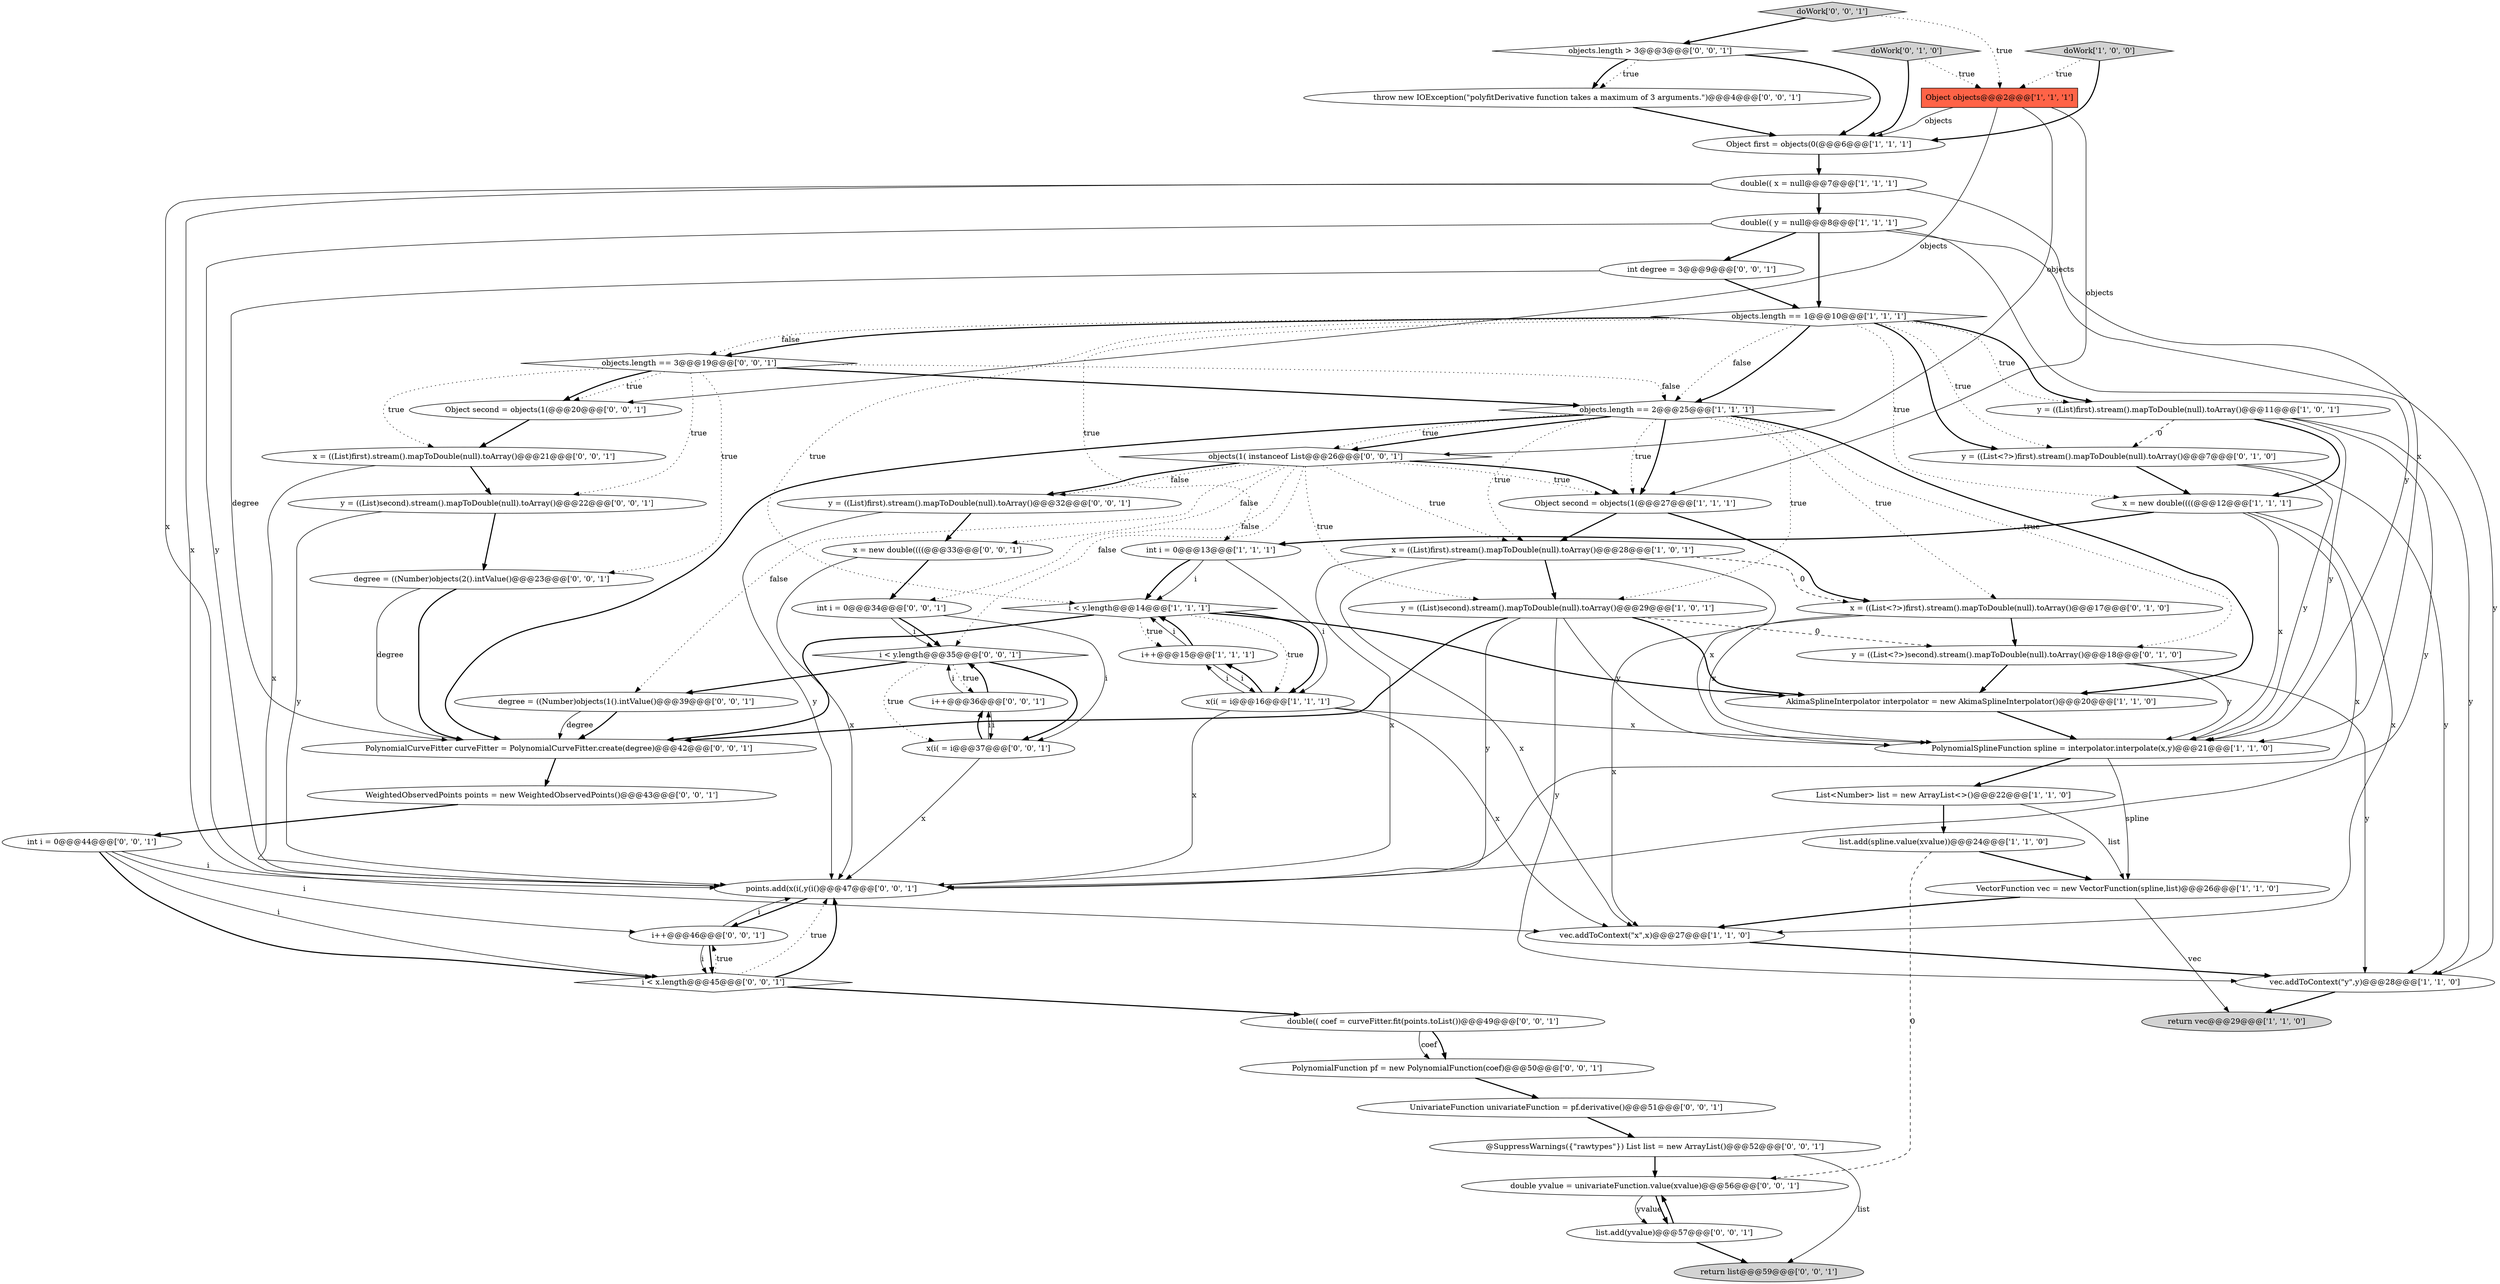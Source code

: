digraph {
50 [style = filled, label = "int degree = 3@@@9@@@['0', '0', '1']", fillcolor = white, shape = ellipse image = "AAA0AAABBB3BBB"];
34 [style = filled, label = "points.add(x(i(,y(i()@@@47@@@['0', '0', '1']", fillcolor = white, shape = ellipse image = "AAA0AAABBB3BBB"];
49 [style = filled, label = "double yvalue = univariateFunction.value(xvalue)@@@56@@@['0', '0', '1']", fillcolor = white, shape = ellipse image = "AAA0AAABBB3BBB"];
32 [style = filled, label = "int i = 0@@@44@@@['0', '0', '1']", fillcolor = white, shape = ellipse image = "AAA0AAABBB3BBB"];
24 [style = filled, label = "x = ((List<?>)first).stream().mapToDouble(null).toArray()@@@17@@@['0', '1', '0']", fillcolor = white, shape = ellipse image = "AAA1AAABBB2BBB"];
56 [style = filled, label = "list.add(yvalue)@@@57@@@['0', '0', '1']", fillcolor = white, shape = ellipse image = "AAA0AAABBB3BBB"];
55 [style = filled, label = "i++@@@36@@@['0', '0', '1']", fillcolor = white, shape = ellipse image = "AAA0AAABBB3BBB"];
38 [style = filled, label = "degree = ((Number)objects(2().intValue()@@@23@@@['0', '0', '1']", fillcolor = white, shape = ellipse image = "AAA0AAABBB3BBB"];
26 [style = filled, label = "y = ((List<?>)first).stream().mapToDouble(null).toArray()@@@7@@@['0', '1', '0']", fillcolor = white, shape = ellipse image = "AAA1AAABBB2BBB"];
8 [style = filled, label = "y = ((List)second).stream().mapToDouble(null).toArray()@@@29@@@['1', '0', '1']", fillcolor = white, shape = ellipse image = "AAA0AAABBB1BBB"];
16 [style = filled, label = "x = new double((((@@@12@@@['1', '1', '1']", fillcolor = white, shape = ellipse image = "AAA0AAABBB1BBB"];
33 [style = filled, label = "objects(1( instanceof List@@@26@@@['0', '0', '1']", fillcolor = white, shape = diamond image = "AAA0AAABBB3BBB"];
7 [style = filled, label = "Object objects@@@2@@@['1', '1', '1']", fillcolor = tomato, shape = box image = "AAA0AAABBB1BBB"];
1 [style = filled, label = "double(( x = null@@@7@@@['1', '1', '1']", fillcolor = white, shape = ellipse image = "AAA0AAABBB1BBB"];
25 [style = filled, label = "y = ((List<?>)second).stream().mapToDouble(null).toArray()@@@18@@@['0', '1', '0']", fillcolor = white, shape = ellipse image = "AAA1AAABBB2BBB"];
42 [style = filled, label = "x = ((List)first).stream().mapToDouble(null).toArray()@@@21@@@['0', '0', '1']", fillcolor = white, shape = ellipse image = "AAA0AAABBB3BBB"];
2 [style = filled, label = "Object first = objects(0(@@@6@@@['1', '1', '1']", fillcolor = white, shape = ellipse image = "AAA0AAABBB1BBB"];
48 [style = filled, label = "y = ((List)first).stream().mapToDouble(null).toArray()@@@32@@@['0', '0', '1']", fillcolor = white, shape = ellipse image = "AAA0AAABBB3BBB"];
54 [style = filled, label = "doWork['0', '0', '1']", fillcolor = lightgray, shape = diamond image = "AAA0AAABBB3BBB"];
11 [style = filled, label = "i < y.length@@@14@@@['1', '1', '1']", fillcolor = white, shape = diamond image = "AAA0AAABBB1BBB"];
31 [style = filled, label = "PolynomialFunction pf = new PolynomialFunction(coef)@@@50@@@['0', '0', '1']", fillcolor = white, shape = ellipse image = "AAA0AAABBB3BBB"];
40 [style = filled, label = "@SuppressWarnings({\"rawtypes\"}) List list = new ArrayList()@@@52@@@['0', '0', '1']", fillcolor = white, shape = ellipse image = "AAA0AAABBB3BBB"];
28 [style = filled, label = "i < y.length@@@35@@@['0', '0', '1']", fillcolor = white, shape = diamond image = "AAA0AAABBB3BBB"];
45 [style = filled, label = "int i = 0@@@34@@@['0', '0', '1']", fillcolor = white, shape = ellipse image = "AAA0AAABBB3BBB"];
6 [style = filled, label = "i++@@@15@@@['1', '1', '1']", fillcolor = white, shape = ellipse image = "AAA0AAABBB1BBB"];
21 [style = filled, label = "return vec@@@29@@@['1', '1', '0']", fillcolor = lightgray, shape = ellipse image = "AAA0AAABBB1BBB"];
44 [style = filled, label = "Object second = objects(1(@@@20@@@['0', '0', '1']", fillcolor = white, shape = ellipse image = "AAA0AAABBB3BBB"];
18 [style = filled, label = "PolynomialSplineFunction spline = interpolator.interpolate(x,y)@@@21@@@['1', '1', '0']", fillcolor = white, shape = ellipse image = "AAA0AAABBB1BBB"];
15 [style = filled, label = "y = ((List)first).stream().mapToDouble(null).toArray()@@@11@@@['1', '0', '1']", fillcolor = white, shape = ellipse image = "AAA0AAABBB1BBB"];
27 [style = filled, label = "doWork['0', '1', '0']", fillcolor = lightgray, shape = diamond image = "AAA0AAABBB2BBB"];
4 [style = filled, label = "int i = 0@@@13@@@['1', '1', '1']", fillcolor = white, shape = ellipse image = "AAA0AAABBB1BBB"];
14 [style = filled, label = "x = ((List)first).stream().mapToDouble(null).toArray()@@@28@@@['1', '0', '1']", fillcolor = white, shape = ellipse image = "AAA0AAABBB1BBB"];
37 [style = filled, label = "return list@@@59@@@['0', '0', '1']", fillcolor = lightgray, shape = ellipse image = "AAA0AAABBB3BBB"];
19 [style = filled, label = "objects.length == 2@@@25@@@['1', '1', '1']", fillcolor = white, shape = diamond image = "AAA0AAABBB1BBB"];
30 [style = filled, label = "x(i( = i@@@37@@@['0', '0', '1']", fillcolor = white, shape = ellipse image = "AAA0AAABBB3BBB"];
3 [style = filled, label = "vec.addToContext(\"y\",y)@@@28@@@['1', '1', '0']", fillcolor = white, shape = ellipse image = "AAA0AAABBB1BBB"];
47 [style = filled, label = "objects.length == 3@@@19@@@['0', '0', '1']", fillcolor = white, shape = diamond image = "AAA0AAABBB3BBB"];
0 [style = filled, label = "VectorFunction vec = new VectorFunction(spline,list)@@@26@@@['1', '1', '0']", fillcolor = white, shape = ellipse image = "AAA0AAABBB1BBB"];
17 [style = filled, label = "doWork['1', '0', '0']", fillcolor = lightgray, shape = diamond image = "AAA0AAABBB1BBB"];
9 [style = filled, label = "List<Number> list = new ArrayList<>()@@@22@@@['1', '1', '0']", fillcolor = white, shape = ellipse image = "AAA0AAABBB1BBB"];
39 [style = filled, label = "i++@@@46@@@['0', '0', '1']", fillcolor = white, shape = ellipse image = "AAA0AAABBB3BBB"];
5 [style = filled, label = "Object second = objects(1(@@@27@@@['1', '1', '1']", fillcolor = white, shape = ellipse image = "AAA0AAABBB1BBB"];
22 [style = filled, label = "objects.length == 1@@@10@@@['1', '1', '1']", fillcolor = white, shape = diamond image = "AAA0AAABBB1BBB"];
46 [style = filled, label = "objects.length > 3@@@3@@@['0', '0', '1']", fillcolor = white, shape = diamond image = "AAA0AAABBB3BBB"];
51 [style = filled, label = "degree = ((Number)objects(1().intValue()@@@39@@@['0', '0', '1']", fillcolor = white, shape = ellipse image = "AAA0AAABBB3BBB"];
57 [style = filled, label = "x = new double((((@@@33@@@['0', '0', '1']", fillcolor = white, shape = ellipse image = "AAA0AAABBB3BBB"];
13 [style = filled, label = "x(i( = i@@@16@@@['1', '1', '1']", fillcolor = white, shape = ellipse image = "AAA0AAABBB1BBB"];
12 [style = filled, label = "double(( y = null@@@8@@@['1', '1', '1']", fillcolor = white, shape = ellipse image = "AAA0AAABBB1BBB"];
10 [style = filled, label = "vec.addToContext(\"x\",x)@@@27@@@['1', '1', '0']", fillcolor = white, shape = ellipse image = "AAA0AAABBB1BBB"];
35 [style = filled, label = "double(( coef = curveFitter.fit(points.toList())@@@49@@@['0', '0', '1']", fillcolor = white, shape = ellipse image = "AAA0AAABBB3BBB"];
36 [style = filled, label = "i < x.length@@@45@@@['0', '0', '1']", fillcolor = white, shape = diamond image = "AAA0AAABBB3BBB"];
41 [style = filled, label = "UnivariateFunction univariateFunction = pf.derivative()@@@51@@@['0', '0', '1']", fillcolor = white, shape = ellipse image = "AAA0AAABBB3BBB"];
52 [style = filled, label = "PolynomialCurveFitter curveFitter = PolynomialCurveFitter.create(degree)@@@42@@@['0', '0', '1']", fillcolor = white, shape = ellipse image = "AAA0AAABBB3BBB"];
43 [style = filled, label = "WeightedObservedPoints points = new WeightedObservedPoints()@@@43@@@['0', '0', '1']", fillcolor = white, shape = ellipse image = "AAA0AAABBB3BBB"];
23 [style = filled, label = "AkimaSplineInterpolator interpolator = new AkimaSplineInterpolator()@@@20@@@['1', '1', '0']", fillcolor = white, shape = ellipse image = "AAA0AAABBB1BBB"];
20 [style = filled, label = "list.add(spline.value(xvalue))@@@24@@@['1', '1', '0']", fillcolor = white, shape = ellipse image = "AAA0AAABBB1BBB"];
53 [style = filled, label = "y = ((List)second).stream().mapToDouble(null).toArray()@@@22@@@['0', '0', '1']", fillcolor = white, shape = ellipse image = "AAA0AAABBB3BBB"];
29 [style = filled, label = "throw new IOException(\"polyfitDerivative function takes a maximum of 3 arguments.\")@@@4@@@['0', '0', '1']", fillcolor = white, shape = ellipse image = "AAA0AAABBB3BBB"];
5->14 [style = bold, label=""];
25->3 [style = solid, label="y"];
24->18 [style = solid, label="x"];
44->42 [style = bold, label=""];
33->51 [style = dotted, label="false"];
33->48 [style = bold, label=""];
9->0 [style = solid, label="list"];
25->18 [style = solid, label="y"];
16->18 [style = solid, label="x"];
13->6 [style = bold, label=""];
40->49 [style = bold, label=""];
8->52 [style = bold, label=""];
51->52 [style = bold, label=""];
22->11 [style = dotted, label="true"];
19->23 [style = bold, label=""];
33->5 [style = dotted, label="true"];
11->52 [style = bold, label=""];
7->44 [style = solid, label="objects"];
30->55 [style = bold, label=""];
14->18 [style = solid, label="x"];
19->33 [style = bold, label=""];
47->19 [style = dotted, label="false"];
10->3 [style = bold, label=""];
33->48 [style = dotted, label="false"];
14->10 [style = solid, label="x"];
16->10 [style = solid, label="x"];
49->56 [style = solid, label="yvalue"];
8->3 [style = solid, label="y"];
14->24 [style = dashed, label="0"];
13->6 [style = solid, label="i"];
33->14 [style = dotted, label="true"];
2->1 [style = bold, label=""];
11->23 [style = bold, label=""];
7->5 [style = solid, label="objects"];
15->16 [style = bold, label=""];
14->8 [style = bold, label=""];
33->8 [style = dotted, label="true"];
47->53 [style = dotted, label="true"];
36->34 [style = dotted, label="true"];
26->3 [style = solid, label="y"];
52->43 [style = bold, label=""];
38->52 [style = solid, label="degree"];
1->18 [style = solid, label="x"];
38->52 [style = bold, label=""];
12->3 [style = solid, label="y"];
20->0 [style = bold, label=""];
20->49 [style = dashed, label="0"];
46->2 [style = bold, label=""];
47->38 [style = dotted, label="true"];
1->10 [style = solid, label="x"];
36->35 [style = bold, label=""];
50->22 [style = bold, label=""];
54->46 [style = bold, label=""];
45->30 [style = solid, label="i"];
6->11 [style = solid, label="i"];
17->2 [style = bold, label=""];
22->15 [style = dotted, label="true"];
28->30 [style = bold, label=""];
26->18 [style = solid, label="y"];
4->13 [style = solid, label="i"];
41->40 [style = bold, label=""];
16->4 [style = bold, label=""];
26->16 [style = bold, label=""];
19->5 [style = bold, label=""];
40->37 [style = solid, label="list"];
19->24 [style = dotted, label="true"];
39->36 [style = solid, label="i"];
1->12 [style = bold, label=""];
9->20 [style = bold, label=""];
6->11 [style = bold, label=""];
8->23 [style = bold, label=""];
19->5 [style = dotted, label="true"];
7->33 [style = solid, label="objects"];
12->34 [style = solid, label="y"];
32->36 [style = solid, label="i"];
53->34 [style = solid, label="y"];
4->11 [style = solid, label="i"];
39->36 [style = bold, label=""];
55->28 [style = bold, label=""];
45->28 [style = bold, label=""];
56->37 [style = bold, label=""];
31->41 [style = bold, label=""];
5->24 [style = bold, label=""];
53->38 [style = bold, label=""];
48->57 [style = bold, label=""];
11->6 [style = dotted, label="true"];
11->13 [style = bold, label=""];
23->18 [style = bold, label=""];
24->25 [style = bold, label=""];
57->34 [style = solid, label="x"];
34->39 [style = bold, label=""];
47->44 [style = dotted, label="true"];
15->26 [style = dashed, label="0"];
0->21 [style = solid, label="vec"];
12->50 [style = bold, label=""];
33->5 [style = bold, label=""];
22->19 [style = bold, label=""];
56->49 [style = bold, label=""];
16->34 [style = solid, label="x"];
15->18 [style = solid, label="y"];
43->32 [style = bold, label=""];
35->31 [style = bold, label=""];
29->2 [style = bold, label=""];
3->21 [style = bold, label=""];
47->19 [style = bold, label=""];
42->53 [style = bold, label=""];
8->34 [style = solid, label="y"];
19->33 [style = dotted, label="true"];
46->29 [style = bold, label=""];
22->47 [style = bold, label=""];
32->34 [style = solid, label="i"];
6->13 [style = solid, label="i"];
18->9 [style = bold, label=""];
15->3 [style = solid, label="y"];
22->19 [style = dotted, label="false"];
36->39 [style = dotted, label="true"];
33->57 [style = dotted, label="false"];
13->18 [style = solid, label="x"];
19->52 [style = bold, label=""];
55->28 [style = solid, label="i"];
12->18 [style = solid, label="y"];
19->25 [style = dotted, label="true"];
7->2 [style = solid, label="objects"];
54->7 [style = dotted, label="true"];
50->52 [style = solid, label="degree"];
55->30 [style = solid, label="i"];
15->34 [style = solid, label="y"];
32->39 [style = solid, label="i"];
11->13 [style = dotted, label="true"];
47->42 [style = dotted, label="true"];
51->52 [style = solid, label="degree"];
18->0 [style = solid, label="spline"];
13->34 [style = solid, label="x"];
46->29 [style = dotted, label="true"];
47->44 [style = bold, label=""];
33->45 [style = dotted, label="false"];
28->51 [style = bold, label=""];
25->23 [style = bold, label=""];
27->7 [style = dotted, label="true"];
30->55 [style = solid, label="i"];
22->16 [style = dotted, label="true"];
17->7 [style = dotted, label="true"];
4->11 [style = bold, label=""];
8->25 [style = dashed, label="0"];
35->31 [style = solid, label="coef"];
45->28 [style = solid, label="i"];
19->14 [style = dotted, label="true"];
22->15 [style = bold, label=""];
8->18 [style = solid, label="y"];
22->47 [style = dotted, label="false"];
24->10 [style = solid, label="x"];
1->34 [style = solid, label="x"];
19->8 [style = dotted, label="true"];
33->28 [style = dotted, label="false"];
28->30 [style = dotted, label="true"];
12->22 [style = bold, label=""];
30->34 [style = solid, label="x"];
32->36 [style = bold, label=""];
0->10 [style = bold, label=""];
28->55 [style = dotted, label="true"];
57->45 [style = bold, label=""];
22->26 [style = bold, label=""];
36->34 [style = bold, label=""];
49->56 [style = bold, label=""];
39->34 [style = solid, label="i"];
48->34 [style = solid, label="y"];
14->34 [style = solid, label="x"];
22->4 [style = dotted, label="true"];
13->10 [style = solid, label="x"];
27->2 [style = bold, label=""];
22->26 [style = dotted, label="true"];
42->34 [style = solid, label="x"];
}
